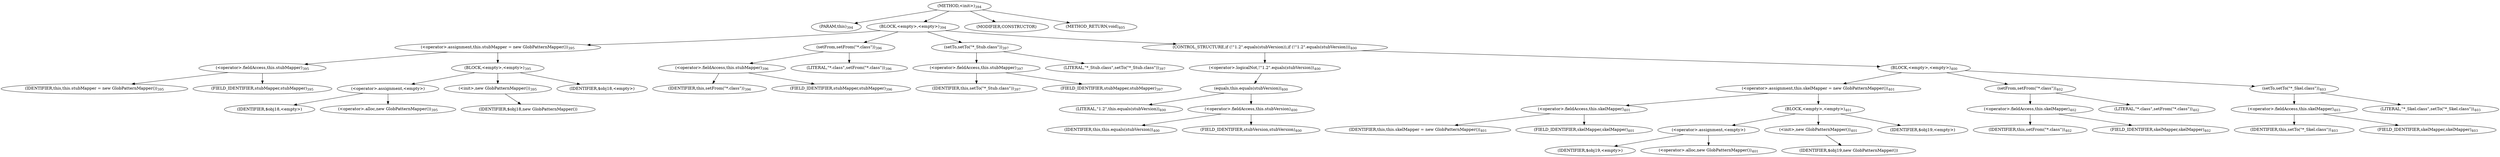 digraph "&lt;init&gt;" {  
"971" [label = <(METHOD,&lt;init&gt;)<SUB>394</SUB>> ]
"972" [label = <(PARAM,this)<SUB>394</SUB>> ]
"973" [label = <(BLOCK,&lt;empty&gt;,&lt;empty&gt;)<SUB>394</SUB>> ]
"974" [label = <(&lt;operator&gt;.assignment,this.stubMapper = new GlobPatternMapper())<SUB>395</SUB>> ]
"975" [label = <(&lt;operator&gt;.fieldAccess,this.stubMapper)<SUB>395</SUB>> ]
"976" [label = <(IDENTIFIER,this,this.stubMapper = new GlobPatternMapper())<SUB>395</SUB>> ]
"977" [label = <(FIELD_IDENTIFIER,stubMapper,stubMapper)<SUB>395</SUB>> ]
"978" [label = <(BLOCK,&lt;empty&gt;,&lt;empty&gt;)<SUB>395</SUB>> ]
"979" [label = <(&lt;operator&gt;.assignment,&lt;empty&gt;)> ]
"980" [label = <(IDENTIFIER,$obj18,&lt;empty&gt;)> ]
"981" [label = <(&lt;operator&gt;.alloc,new GlobPatternMapper())<SUB>395</SUB>> ]
"982" [label = <(&lt;init&gt;,new GlobPatternMapper())<SUB>395</SUB>> ]
"983" [label = <(IDENTIFIER,$obj18,new GlobPatternMapper())> ]
"984" [label = <(IDENTIFIER,$obj18,&lt;empty&gt;)> ]
"985" [label = <(setFrom,setFrom(&quot;*.class&quot;))<SUB>396</SUB>> ]
"986" [label = <(&lt;operator&gt;.fieldAccess,this.stubMapper)<SUB>396</SUB>> ]
"987" [label = <(IDENTIFIER,this,setFrom(&quot;*.class&quot;))<SUB>396</SUB>> ]
"988" [label = <(FIELD_IDENTIFIER,stubMapper,stubMapper)<SUB>396</SUB>> ]
"989" [label = <(LITERAL,&quot;*.class&quot;,setFrom(&quot;*.class&quot;))<SUB>396</SUB>> ]
"990" [label = <(setTo,setTo(&quot;*_Stub.class&quot;))<SUB>397</SUB>> ]
"991" [label = <(&lt;operator&gt;.fieldAccess,this.stubMapper)<SUB>397</SUB>> ]
"992" [label = <(IDENTIFIER,this,setTo(&quot;*_Stub.class&quot;))<SUB>397</SUB>> ]
"993" [label = <(FIELD_IDENTIFIER,stubMapper,stubMapper)<SUB>397</SUB>> ]
"994" [label = <(LITERAL,&quot;*_Stub.class&quot;,setTo(&quot;*_Stub.class&quot;))<SUB>397</SUB>> ]
"995" [label = <(CONTROL_STRUCTURE,if (!&quot;1.2&quot;.equals(stubVersion)),if (!&quot;1.2&quot;.equals(stubVersion)))<SUB>400</SUB>> ]
"996" [label = <(&lt;operator&gt;.logicalNot,!&quot;1.2&quot;.equals(stubVersion))<SUB>400</SUB>> ]
"997" [label = <(equals,this.equals(stubVersion))<SUB>400</SUB>> ]
"998" [label = <(LITERAL,&quot;1.2&quot;,this.equals(stubVersion))<SUB>400</SUB>> ]
"999" [label = <(&lt;operator&gt;.fieldAccess,this.stubVersion)<SUB>400</SUB>> ]
"1000" [label = <(IDENTIFIER,this,this.equals(stubVersion))<SUB>400</SUB>> ]
"1001" [label = <(FIELD_IDENTIFIER,stubVersion,stubVersion)<SUB>400</SUB>> ]
"1002" [label = <(BLOCK,&lt;empty&gt;,&lt;empty&gt;)<SUB>400</SUB>> ]
"1003" [label = <(&lt;operator&gt;.assignment,this.skelMapper = new GlobPatternMapper())<SUB>401</SUB>> ]
"1004" [label = <(&lt;operator&gt;.fieldAccess,this.skelMapper)<SUB>401</SUB>> ]
"1005" [label = <(IDENTIFIER,this,this.skelMapper = new GlobPatternMapper())<SUB>401</SUB>> ]
"1006" [label = <(FIELD_IDENTIFIER,skelMapper,skelMapper)<SUB>401</SUB>> ]
"1007" [label = <(BLOCK,&lt;empty&gt;,&lt;empty&gt;)<SUB>401</SUB>> ]
"1008" [label = <(&lt;operator&gt;.assignment,&lt;empty&gt;)> ]
"1009" [label = <(IDENTIFIER,$obj19,&lt;empty&gt;)> ]
"1010" [label = <(&lt;operator&gt;.alloc,new GlobPatternMapper())<SUB>401</SUB>> ]
"1011" [label = <(&lt;init&gt;,new GlobPatternMapper())<SUB>401</SUB>> ]
"1012" [label = <(IDENTIFIER,$obj19,new GlobPatternMapper())> ]
"1013" [label = <(IDENTIFIER,$obj19,&lt;empty&gt;)> ]
"1014" [label = <(setFrom,setFrom(&quot;*.class&quot;))<SUB>402</SUB>> ]
"1015" [label = <(&lt;operator&gt;.fieldAccess,this.skelMapper)<SUB>402</SUB>> ]
"1016" [label = <(IDENTIFIER,this,setFrom(&quot;*.class&quot;))<SUB>402</SUB>> ]
"1017" [label = <(FIELD_IDENTIFIER,skelMapper,skelMapper)<SUB>402</SUB>> ]
"1018" [label = <(LITERAL,&quot;*.class&quot;,setFrom(&quot;*.class&quot;))<SUB>402</SUB>> ]
"1019" [label = <(setTo,setTo(&quot;*_Skel.class&quot;))<SUB>403</SUB>> ]
"1020" [label = <(&lt;operator&gt;.fieldAccess,this.skelMapper)<SUB>403</SUB>> ]
"1021" [label = <(IDENTIFIER,this,setTo(&quot;*_Skel.class&quot;))<SUB>403</SUB>> ]
"1022" [label = <(FIELD_IDENTIFIER,skelMapper,skelMapper)<SUB>403</SUB>> ]
"1023" [label = <(LITERAL,&quot;*_Skel.class&quot;,setTo(&quot;*_Skel.class&quot;))<SUB>403</SUB>> ]
"1024" [label = <(MODIFIER,CONSTRUCTOR)> ]
"1025" [label = <(METHOD_RETURN,void)<SUB>405</SUB>> ]
  "971" -> "972" 
  "971" -> "973" 
  "971" -> "1024" 
  "971" -> "1025" 
  "973" -> "974" 
  "973" -> "985" 
  "973" -> "990" 
  "973" -> "995" 
  "974" -> "975" 
  "974" -> "978" 
  "975" -> "976" 
  "975" -> "977" 
  "978" -> "979" 
  "978" -> "982" 
  "978" -> "984" 
  "979" -> "980" 
  "979" -> "981" 
  "982" -> "983" 
  "985" -> "986" 
  "985" -> "989" 
  "986" -> "987" 
  "986" -> "988" 
  "990" -> "991" 
  "990" -> "994" 
  "991" -> "992" 
  "991" -> "993" 
  "995" -> "996" 
  "995" -> "1002" 
  "996" -> "997" 
  "997" -> "998" 
  "997" -> "999" 
  "999" -> "1000" 
  "999" -> "1001" 
  "1002" -> "1003" 
  "1002" -> "1014" 
  "1002" -> "1019" 
  "1003" -> "1004" 
  "1003" -> "1007" 
  "1004" -> "1005" 
  "1004" -> "1006" 
  "1007" -> "1008" 
  "1007" -> "1011" 
  "1007" -> "1013" 
  "1008" -> "1009" 
  "1008" -> "1010" 
  "1011" -> "1012" 
  "1014" -> "1015" 
  "1014" -> "1018" 
  "1015" -> "1016" 
  "1015" -> "1017" 
  "1019" -> "1020" 
  "1019" -> "1023" 
  "1020" -> "1021" 
  "1020" -> "1022" 
}
